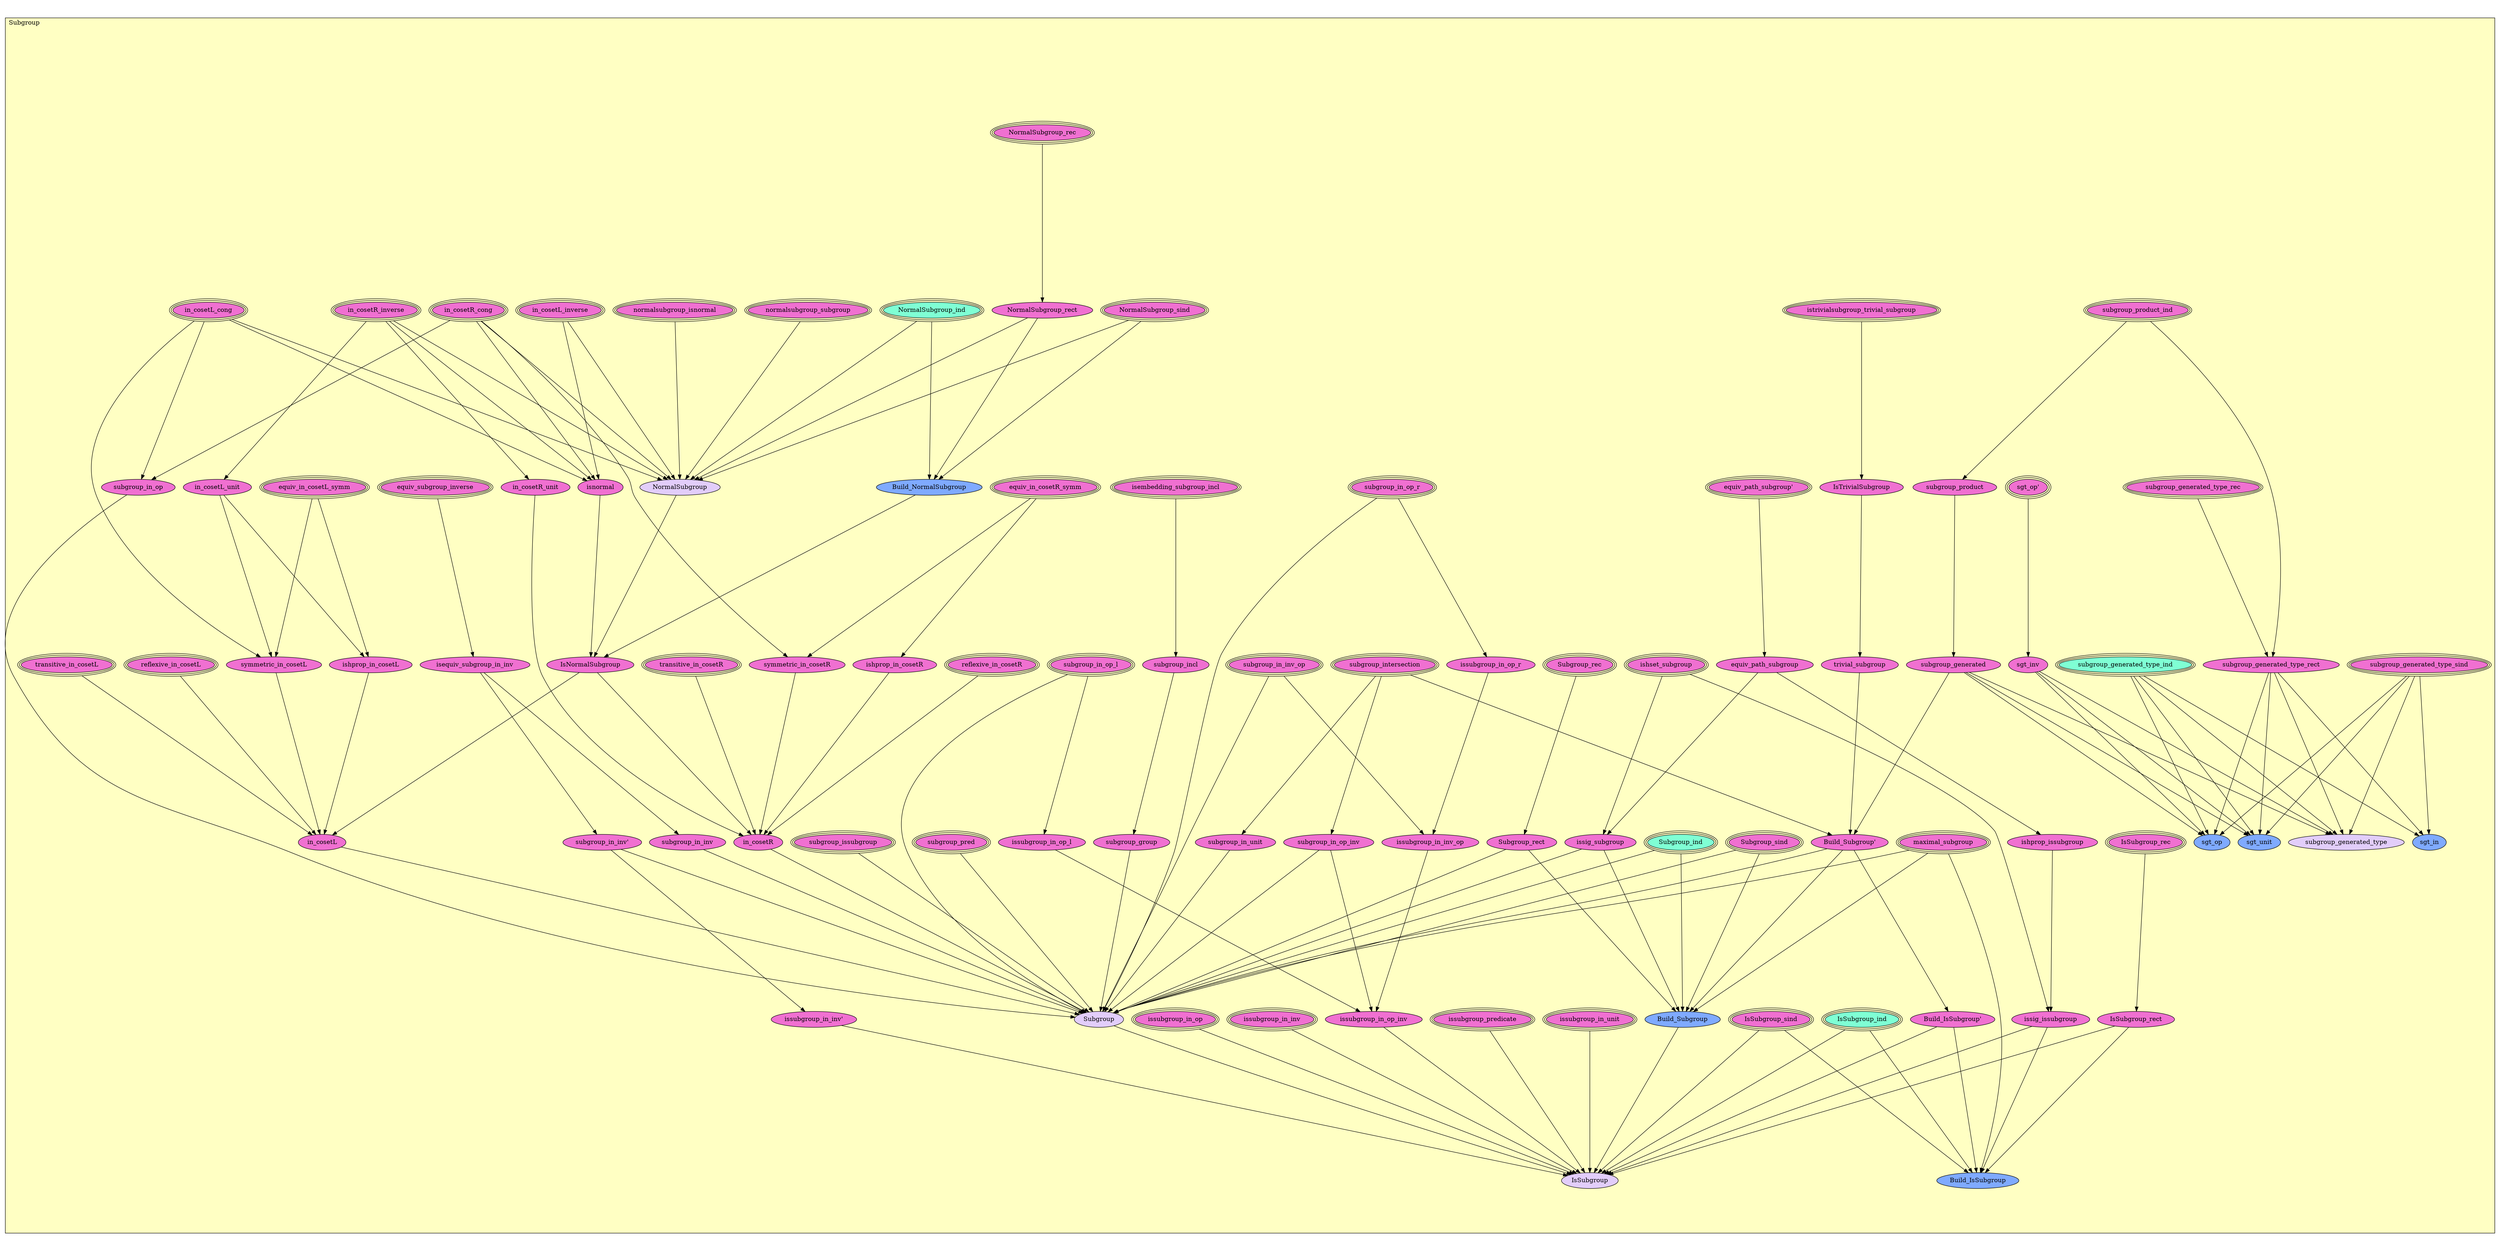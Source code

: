 digraph HoTT_Algebra_Groups_Subgroup {
  graph [ratio=0.5]
  node [style=filled]
Subgroup_subgroup_product_ind [label="subgroup_product_ind", URL=<Subgroup.html#subgroup_product_ind>, peripheries=3, fillcolor="#F070D1"] ;
Subgroup_subgroup_product [label="subgroup_product", URL=<Subgroup.html#subgroup_product>, fillcolor="#F070D1"] ;
Subgroup_subgroup_generated [label="subgroup_generated", URL=<Subgroup.html#subgroup_generated>, fillcolor="#F070D1"] ;
Subgroup_sgt_op_ [label="sgt_op'", URL=<Subgroup.html#sgt_op'>, peripheries=3, fillcolor="#F070D1"] ;
Subgroup_sgt_inv [label="sgt_inv", URL=<Subgroup.html#sgt_inv>, fillcolor="#F070D1"] ;
Subgroup_subgroup_generated_type_sind [label="subgroup_generated_type_sind", URL=<Subgroup.html#subgroup_generated_type_sind>, peripheries=3, fillcolor="#F070D1"] ;
Subgroup_subgroup_generated_type_rec [label="subgroup_generated_type_rec", URL=<Subgroup.html#subgroup_generated_type_rec>, peripheries=3, fillcolor="#F070D1"] ;
Subgroup_subgroup_generated_type_ind [label="subgroup_generated_type_ind", URL=<Subgroup.html#subgroup_generated_type_ind>, peripheries=3, fillcolor="#7FFFD4"] ;
Subgroup_subgroup_generated_type_rect [label="subgroup_generated_type_rect", URL=<Subgroup.html#subgroup_generated_type_rect>, fillcolor="#F070D1"] ;
Subgroup_sgt_op [label="sgt_op", URL=<Subgroup.html#sgt_op>, fillcolor="#7FAAFF"] ;
Subgroup_sgt_unit [label="sgt_unit", URL=<Subgroup.html#sgt_unit>, fillcolor="#7FAAFF"] ;
Subgroup_sgt_in [label="sgt_in", URL=<Subgroup.html#sgt_in>, fillcolor="#7FAAFF"] ;
Subgroup_subgroup_generated_type [label="subgroup_generated_type", URL=<Subgroup.html#subgroup_generated_type>, fillcolor="#E2CDFA"] ;
Subgroup_subgroup_intersection [label="subgroup_intersection", URL=<Subgroup.html#subgroup_intersection>, peripheries=3, fillcolor="#F070D1"] ;
Subgroup_istrivialsubgroup_trivial_subgroup [label="istrivialsubgroup_trivial_subgroup", URL=<Subgroup.html#istrivialsubgroup_trivial_subgroup>, peripheries=3, fillcolor="#F070D1"] ;
Subgroup_IsTrivialSubgroup [label="IsTrivialSubgroup", URL=<Subgroup.html#IsTrivialSubgroup>, fillcolor="#F070D1"] ;
Subgroup_in_cosetR_cong [label="in_cosetR_cong", URL=<Subgroup.html#in_cosetR_cong>, peripheries=3, fillcolor="#F070D1"] ;
Subgroup_in_cosetL_cong [label="in_cosetL_cong", URL=<Subgroup.html#in_cosetL_cong>, peripheries=3, fillcolor="#F070D1"] ;
Subgroup_in_cosetR_inverse [label="in_cosetR_inverse", URL=<Subgroup.html#in_cosetR_inverse>, peripheries=3, fillcolor="#F070D1"] ;
Subgroup_in_cosetL_inverse [label="in_cosetL_inverse", URL=<Subgroup.html#in_cosetL_inverse>, peripheries=3, fillcolor="#F070D1"] ;
Subgroup_normalsubgroup_isnormal [label="normalsubgroup_isnormal", URL=<Subgroup.html#normalsubgroup_isnormal>, peripheries=3, fillcolor="#F070D1"] ;
Subgroup_normalsubgroup_subgroup [label="normalsubgroup_subgroup", URL=<Subgroup.html#normalsubgroup_subgroup>, peripheries=3, fillcolor="#F070D1"] ;
Subgroup_NormalSubgroup_sind [label="NormalSubgroup_sind", URL=<Subgroup.html#NormalSubgroup_sind>, peripheries=3, fillcolor="#F070D1"] ;
Subgroup_NormalSubgroup_rec [label="NormalSubgroup_rec", URL=<Subgroup.html#NormalSubgroup_rec>, peripheries=3, fillcolor="#F070D1"] ;
Subgroup_NormalSubgroup_ind [label="NormalSubgroup_ind", URL=<Subgroup.html#NormalSubgroup_ind>, peripheries=3, fillcolor="#7FFFD4"] ;
Subgroup_NormalSubgroup_rect [label="NormalSubgroup_rect", URL=<Subgroup.html#NormalSubgroup_rect>, fillcolor="#F070D1"] ;
Subgroup_Build_NormalSubgroup [label="Build_NormalSubgroup", URL=<Subgroup.html#Build_NormalSubgroup>, fillcolor="#7FAAFF"] ;
Subgroup_NormalSubgroup [label="NormalSubgroup", URL=<Subgroup.html#NormalSubgroup>, fillcolor="#E2CDFA"] ;
Subgroup_isnormal [label="isnormal", URL=<Subgroup.html#isnormal>, fillcolor="#F070D1"] ;
Subgroup_IsNormalSubgroup [label="IsNormalSubgroup", URL=<Subgroup.html#IsNormalSubgroup>, fillcolor="#F070D1"] ;
Subgroup_equiv_in_cosetR_symm [label="equiv_in_cosetR_symm", URL=<Subgroup.html#equiv_in_cosetR_symm>, peripheries=3, fillcolor="#F070D1"] ;
Subgroup_equiv_in_cosetL_symm [label="equiv_in_cosetL_symm", URL=<Subgroup.html#equiv_in_cosetL_symm>, peripheries=3, fillcolor="#F070D1"] ;
Subgroup_in_cosetR_unit [label="in_cosetR_unit", URL=<Subgroup.html#in_cosetR_unit>, fillcolor="#F070D1"] ;
Subgroup_in_cosetL_unit [label="in_cosetL_unit", URL=<Subgroup.html#in_cosetL_unit>, fillcolor="#F070D1"] ;
Subgroup_transitive_in_cosetR [label="transitive_in_cosetR", URL=<Subgroup.html#transitive_in_cosetR>, peripheries=3, fillcolor="#F070D1"] ;
Subgroup_transitive_in_cosetL [label="transitive_in_cosetL", URL=<Subgroup.html#transitive_in_cosetL>, peripheries=3, fillcolor="#F070D1"] ;
Subgroup_symmetric_in_cosetR [label="symmetric_in_cosetR", URL=<Subgroup.html#symmetric_in_cosetR>, fillcolor="#F070D1"] ;
Subgroup_symmetric_in_cosetL [label="symmetric_in_cosetL", URL=<Subgroup.html#symmetric_in_cosetL>, fillcolor="#F070D1"] ;
Subgroup_reflexive_in_cosetR [label="reflexive_in_cosetR", URL=<Subgroup.html#reflexive_in_cosetR>, peripheries=3, fillcolor="#F070D1"] ;
Subgroup_reflexive_in_cosetL [label="reflexive_in_cosetL", URL=<Subgroup.html#reflexive_in_cosetL>, peripheries=3, fillcolor="#F070D1"] ;
Subgroup_ishprop_in_cosetR [label="ishprop_in_cosetR", URL=<Subgroup.html#ishprop_in_cosetR>, fillcolor="#F070D1"] ;
Subgroup_ishprop_in_cosetL [label="ishprop_in_cosetL", URL=<Subgroup.html#ishprop_in_cosetL>, fillcolor="#F070D1"] ;
Subgroup_in_cosetR [label="in_cosetR", URL=<Subgroup.html#in_cosetR>, fillcolor="#F070D1"] ;
Subgroup_in_cosetL [label="in_cosetL", URL=<Subgroup.html#in_cosetL>, fillcolor="#F070D1"] ;
Subgroup_ishset_subgroup [label="ishset_subgroup", URL=<Subgroup.html#ishset_subgroup>, peripheries=3, fillcolor="#F070D1"] ;
Subgroup_equiv_path_subgroup_ [label="equiv_path_subgroup'", URL=<Subgroup.html#equiv_path_subgroup'>, peripheries=3, fillcolor="#F070D1"] ;
Subgroup_equiv_path_subgroup [label="equiv_path_subgroup", URL=<Subgroup.html#equiv_path_subgroup>, fillcolor="#F070D1"] ;
Subgroup_maximal_subgroup [label="maximal_subgroup", URL=<Subgroup.html#maximal_subgroup>, peripheries=3, fillcolor="#F070D1"] ;
Subgroup_trivial_subgroup [label="trivial_subgroup", URL=<Subgroup.html#trivial_subgroup>, fillcolor="#F070D1"] ;
Subgroup_issig_subgroup [label="issig_subgroup", URL=<Subgroup.html#issig_subgroup>, fillcolor="#F070D1"] ;
Subgroup_isembedding_subgroup_incl [label="isembedding_subgroup_incl", URL=<Subgroup.html#isembedding_subgroup_incl>, peripheries=3, fillcolor="#F070D1"] ;
Subgroup_subgroup_incl [label="subgroup_incl", URL=<Subgroup.html#subgroup_incl>, fillcolor="#F070D1"] ;
Subgroup_subgroup_group [label="subgroup_group", URL=<Subgroup.html#subgroup_group>, fillcolor="#F070D1"] ;
Subgroup_equiv_subgroup_inverse [label="equiv_subgroup_inverse", URL=<Subgroup.html#equiv_subgroup_inverse>, peripheries=3, fillcolor="#F070D1"] ;
Subgroup_isequiv_subgroup_in_inv [label="isequiv_subgroup_in_inv", URL=<Subgroup.html#isequiv_subgroup_in_inv>, fillcolor="#F070D1"] ;
Subgroup_subgroup_in_op_r [label="subgroup_in_op_r", URL=<Subgroup.html#subgroup_in_op_r>, peripheries=3, fillcolor="#F070D1"] ;
Subgroup_subgroup_in_op_l [label="subgroup_in_op_l", URL=<Subgroup.html#subgroup_in_op_l>, peripheries=3, fillcolor="#F070D1"] ;
Subgroup_subgroup_in_inv_op [label="subgroup_in_inv_op", URL=<Subgroup.html#subgroup_in_inv_op>, peripheries=3, fillcolor="#F070D1"] ;
Subgroup_subgroup_in_op_inv [label="subgroup_in_op_inv", URL=<Subgroup.html#subgroup_in_op_inv>, fillcolor="#F070D1"] ;
Subgroup_subgroup_in_op [label="subgroup_in_op", URL=<Subgroup.html#subgroup_in_op>, fillcolor="#F070D1"] ;
Subgroup_subgroup_in_inv_ [label="subgroup_in_inv'", URL=<Subgroup.html#subgroup_in_inv'>, fillcolor="#F070D1"] ;
Subgroup_subgroup_in_inv [label="subgroup_in_inv", URL=<Subgroup.html#subgroup_in_inv>, fillcolor="#F070D1"] ;
Subgroup_subgroup_in_unit [label="subgroup_in_unit", URL=<Subgroup.html#subgroup_in_unit>, fillcolor="#F070D1"] ;
Subgroup_Build_Subgroup_ [label="Build_Subgroup'", URL=<Subgroup.html#Build_Subgroup'>, fillcolor="#F070D1"] ;
Subgroup_subgroup_issubgroup [label="subgroup_issubgroup", URL=<Subgroup.html#subgroup_issubgroup>, peripheries=3, fillcolor="#F070D1"] ;
Subgroup_subgroup_pred [label="subgroup_pred", URL=<Subgroup.html#subgroup_pred>, peripheries=3, fillcolor="#F070D1"] ;
Subgroup_Subgroup_sind [label="Subgroup_sind", URL=<Subgroup.html#Subgroup_sind>, peripheries=3, fillcolor="#F070D1"] ;
Subgroup_Subgroup_rec [label="Subgroup_rec", URL=<Subgroup.html#Subgroup_rec>, peripheries=3, fillcolor="#F070D1"] ;
Subgroup_Subgroup_ind [label="Subgroup_ind", URL=<Subgroup.html#Subgroup_ind>, peripheries=3, fillcolor="#7FFFD4"] ;
Subgroup_Subgroup_rect [label="Subgroup_rect", URL=<Subgroup.html#Subgroup_rect>, fillcolor="#F070D1"] ;
Subgroup_Build_Subgroup [label="Build_Subgroup", URL=<Subgroup.html#Build_Subgroup>, fillcolor="#7FAAFF"] ;
Subgroup_Subgroup [label="Subgroup", URL=<Subgroup.html#Subgroup>, fillcolor="#E2CDFA"] ;
Subgroup_ishprop_issubgroup [label="ishprop_issubgroup", URL=<Subgroup.html#ishprop_issubgroup>, fillcolor="#F070D1"] ;
Subgroup_issig_issubgroup [label="issig_issubgroup", URL=<Subgroup.html#issig_issubgroup>, fillcolor="#F070D1"] ;
Subgroup_issubgroup_in_op_r [label="issubgroup_in_op_r", URL=<Subgroup.html#issubgroup_in_op_r>, fillcolor="#F070D1"] ;
Subgroup_issubgroup_in_op_l [label="issubgroup_in_op_l", URL=<Subgroup.html#issubgroup_in_op_l>, fillcolor="#F070D1"] ;
Subgroup_issubgroup_in_inv_op [label="issubgroup_in_inv_op", URL=<Subgroup.html#issubgroup_in_inv_op>, fillcolor="#F070D1"] ;
Subgroup_issubgroup_in_inv_ [label="issubgroup_in_inv'", URL=<Subgroup.html#issubgroup_in_inv'>, fillcolor="#F070D1"] ;
Subgroup_issubgroup_in_op_inv [label="issubgroup_in_op_inv", URL=<Subgroup.html#issubgroup_in_op_inv>, fillcolor="#F070D1"] ;
Subgroup_Build_IsSubgroup_ [label="Build_IsSubgroup'", URL=<Subgroup.html#Build_IsSubgroup'>, fillcolor="#F070D1"] ;
Subgroup_issubgroup_in_inv [label="issubgroup_in_inv", URL=<Subgroup.html#issubgroup_in_inv>, peripheries=3, fillcolor="#F070D1"] ;
Subgroup_issubgroup_in_op [label="issubgroup_in_op", URL=<Subgroup.html#issubgroup_in_op>, peripheries=3, fillcolor="#F070D1"] ;
Subgroup_issubgroup_in_unit [label="issubgroup_in_unit", URL=<Subgroup.html#issubgroup_in_unit>, peripheries=3, fillcolor="#F070D1"] ;
Subgroup_issubgroup_predicate [label="issubgroup_predicate", URL=<Subgroup.html#issubgroup_predicate>, peripheries=3, fillcolor="#F070D1"] ;
Subgroup_IsSubgroup_sind [label="IsSubgroup_sind", URL=<Subgroup.html#IsSubgroup_sind>, peripheries=3, fillcolor="#F070D1"] ;
Subgroup_IsSubgroup_rec [label="IsSubgroup_rec", URL=<Subgroup.html#IsSubgroup_rec>, peripheries=3, fillcolor="#F070D1"] ;
Subgroup_IsSubgroup_ind [label="IsSubgroup_ind", URL=<Subgroup.html#IsSubgroup_ind>, peripheries=3, fillcolor="#7FFFD4"] ;
Subgroup_IsSubgroup_rect [label="IsSubgroup_rect", URL=<Subgroup.html#IsSubgroup_rect>, fillcolor="#F070D1"] ;
Subgroup_Build_IsSubgroup [label="Build_IsSubgroup", URL=<Subgroup.html#Build_IsSubgroup>, fillcolor="#7FAAFF"] ;
Subgroup_IsSubgroup [label="IsSubgroup", URL=<Subgroup.html#IsSubgroup>, fillcolor="#E2CDFA"] ;
  Subgroup_subgroup_product_ind -> Subgroup_subgroup_product [] ;
  Subgroup_subgroup_product_ind -> Subgroup_subgroup_generated_type_rect [] ;
  Subgroup_subgroup_product -> Subgroup_subgroup_generated [] ;
  Subgroup_subgroup_generated -> Subgroup_sgt_op [] ;
  Subgroup_subgroup_generated -> Subgroup_sgt_unit [] ;
  Subgroup_subgroup_generated -> Subgroup_subgroup_generated_type [] ;
  Subgroup_subgroup_generated -> Subgroup_Build_Subgroup_ [] ;
  Subgroup_sgt_op_ -> Subgroup_sgt_inv [] ;
  Subgroup_sgt_inv -> Subgroup_sgt_op [] ;
  Subgroup_sgt_inv -> Subgroup_sgt_unit [] ;
  Subgroup_sgt_inv -> Subgroup_subgroup_generated_type [] ;
  Subgroup_subgroup_generated_type_sind -> Subgroup_sgt_op [] ;
  Subgroup_subgroup_generated_type_sind -> Subgroup_sgt_unit [] ;
  Subgroup_subgroup_generated_type_sind -> Subgroup_sgt_in [] ;
  Subgroup_subgroup_generated_type_sind -> Subgroup_subgroup_generated_type [] ;
  Subgroup_subgroup_generated_type_rec -> Subgroup_subgroup_generated_type_rect [] ;
  Subgroup_subgroup_generated_type_ind -> Subgroup_sgt_op [] ;
  Subgroup_subgroup_generated_type_ind -> Subgroup_sgt_unit [] ;
  Subgroup_subgroup_generated_type_ind -> Subgroup_sgt_in [] ;
  Subgroup_subgroup_generated_type_ind -> Subgroup_subgroup_generated_type [] ;
  Subgroup_subgroup_generated_type_rect -> Subgroup_sgt_op [] ;
  Subgroup_subgroup_generated_type_rect -> Subgroup_sgt_unit [] ;
  Subgroup_subgroup_generated_type_rect -> Subgroup_sgt_in [] ;
  Subgroup_subgroup_generated_type_rect -> Subgroup_subgroup_generated_type [] ;
  Subgroup_subgroup_intersection -> Subgroup_subgroup_in_op_inv [] ;
  Subgroup_subgroup_intersection -> Subgroup_subgroup_in_unit [] ;
  Subgroup_subgroup_intersection -> Subgroup_Build_Subgroup_ [] ;
  Subgroup_istrivialsubgroup_trivial_subgroup -> Subgroup_IsTrivialSubgroup [] ;
  Subgroup_IsTrivialSubgroup -> Subgroup_trivial_subgroup [] ;
  Subgroup_in_cosetR_cong -> Subgroup_NormalSubgroup [] ;
  Subgroup_in_cosetR_cong -> Subgroup_isnormal [] ;
  Subgroup_in_cosetR_cong -> Subgroup_symmetric_in_cosetR [] ;
  Subgroup_in_cosetR_cong -> Subgroup_subgroup_in_op [] ;
  Subgroup_in_cosetL_cong -> Subgroup_NormalSubgroup [] ;
  Subgroup_in_cosetL_cong -> Subgroup_isnormal [] ;
  Subgroup_in_cosetL_cong -> Subgroup_symmetric_in_cosetL [] ;
  Subgroup_in_cosetL_cong -> Subgroup_subgroup_in_op [] ;
  Subgroup_in_cosetR_inverse -> Subgroup_NormalSubgroup [] ;
  Subgroup_in_cosetR_inverse -> Subgroup_isnormal [] ;
  Subgroup_in_cosetR_inverse -> Subgroup_in_cosetR_unit [] ;
  Subgroup_in_cosetR_inverse -> Subgroup_in_cosetL_unit [] ;
  Subgroup_in_cosetL_inverse -> Subgroup_NormalSubgroup [] ;
  Subgroup_in_cosetL_inverse -> Subgroup_isnormal [] ;
  Subgroup_normalsubgroup_isnormal -> Subgroup_NormalSubgroup [] ;
  Subgroup_normalsubgroup_subgroup -> Subgroup_NormalSubgroup [] ;
  Subgroup_NormalSubgroup_sind -> Subgroup_Build_NormalSubgroup [] ;
  Subgroup_NormalSubgroup_sind -> Subgroup_NormalSubgroup [] ;
  Subgroup_NormalSubgroup_rec -> Subgroup_NormalSubgroup_rect [] ;
  Subgroup_NormalSubgroup_ind -> Subgroup_Build_NormalSubgroup [] ;
  Subgroup_NormalSubgroup_ind -> Subgroup_NormalSubgroup [] ;
  Subgroup_NormalSubgroup_rect -> Subgroup_Build_NormalSubgroup [] ;
  Subgroup_NormalSubgroup_rect -> Subgroup_NormalSubgroup [] ;
  Subgroup_Build_NormalSubgroup -> Subgroup_IsNormalSubgroup [] ;
  Subgroup_NormalSubgroup -> Subgroup_IsNormalSubgroup [] ;
  Subgroup_isnormal -> Subgroup_IsNormalSubgroup [] ;
  Subgroup_IsNormalSubgroup -> Subgroup_in_cosetR [] ;
  Subgroup_IsNormalSubgroup -> Subgroup_in_cosetL [] ;
  Subgroup_equiv_in_cosetR_symm -> Subgroup_symmetric_in_cosetR [] ;
  Subgroup_equiv_in_cosetR_symm -> Subgroup_ishprop_in_cosetR [] ;
  Subgroup_equiv_in_cosetL_symm -> Subgroup_symmetric_in_cosetL [] ;
  Subgroup_equiv_in_cosetL_symm -> Subgroup_ishprop_in_cosetL [] ;
  Subgroup_in_cosetR_unit -> Subgroup_in_cosetR [] ;
  Subgroup_in_cosetL_unit -> Subgroup_symmetric_in_cosetL [] ;
  Subgroup_in_cosetL_unit -> Subgroup_ishprop_in_cosetL [] ;
  Subgroup_transitive_in_cosetR -> Subgroup_in_cosetR [] ;
  Subgroup_transitive_in_cosetL -> Subgroup_in_cosetL [] ;
  Subgroup_symmetric_in_cosetR -> Subgroup_in_cosetR [] ;
  Subgroup_symmetric_in_cosetL -> Subgroup_in_cosetL [] ;
  Subgroup_reflexive_in_cosetR -> Subgroup_in_cosetR [] ;
  Subgroup_reflexive_in_cosetL -> Subgroup_in_cosetL [] ;
  Subgroup_ishprop_in_cosetR -> Subgroup_in_cosetR [] ;
  Subgroup_ishprop_in_cosetL -> Subgroup_in_cosetL [] ;
  Subgroup_in_cosetR -> Subgroup_Subgroup [] ;
  Subgroup_in_cosetL -> Subgroup_Subgroup [] ;
  Subgroup_ishset_subgroup -> Subgroup_issig_subgroup [] ;
  Subgroup_ishset_subgroup -> Subgroup_issig_issubgroup [] ;
  Subgroup_equiv_path_subgroup_ -> Subgroup_equiv_path_subgroup [] ;
  Subgroup_equiv_path_subgroup -> Subgroup_issig_subgroup [] ;
  Subgroup_equiv_path_subgroup -> Subgroup_ishprop_issubgroup [] ;
  Subgroup_maximal_subgroup -> Subgroup_Build_Subgroup [] ;
  Subgroup_maximal_subgroup -> Subgroup_Subgroup [] ;
  Subgroup_maximal_subgroup -> Subgroup_Build_IsSubgroup [] ;
  Subgroup_trivial_subgroup -> Subgroup_Build_Subgroup_ [] ;
  Subgroup_issig_subgroup -> Subgroup_Build_Subgroup [] ;
  Subgroup_issig_subgroup -> Subgroup_Subgroup [] ;
  Subgroup_isembedding_subgroup_incl -> Subgroup_subgroup_incl [] ;
  Subgroup_subgroup_incl -> Subgroup_subgroup_group [] ;
  Subgroup_subgroup_group -> Subgroup_Subgroup [] ;
  Subgroup_equiv_subgroup_inverse -> Subgroup_isequiv_subgroup_in_inv [] ;
  Subgroup_isequiv_subgroup_in_inv -> Subgroup_subgroup_in_inv_ [] ;
  Subgroup_isequiv_subgroup_in_inv -> Subgroup_subgroup_in_inv [] ;
  Subgroup_subgroup_in_op_r -> Subgroup_Subgroup [] ;
  Subgroup_subgroup_in_op_r -> Subgroup_issubgroup_in_op_r [] ;
  Subgroup_subgroup_in_op_l -> Subgroup_Subgroup [] ;
  Subgroup_subgroup_in_op_l -> Subgroup_issubgroup_in_op_l [] ;
  Subgroup_subgroup_in_inv_op -> Subgroup_Subgroup [] ;
  Subgroup_subgroup_in_inv_op -> Subgroup_issubgroup_in_inv_op [] ;
  Subgroup_subgroup_in_op_inv -> Subgroup_Subgroup [] ;
  Subgroup_subgroup_in_op_inv -> Subgroup_issubgroup_in_op_inv [] ;
  Subgroup_subgroup_in_op -> Subgroup_Subgroup [] ;
  Subgroup_subgroup_in_inv_ -> Subgroup_Subgroup [] ;
  Subgroup_subgroup_in_inv_ -> Subgroup_issubgroup_in_inv_ [] ;
  Subgroup_subgroup_in_inv -> Subgroup_Subgroup [] ;
  Subgroup_subgroup_in_unit -> Subgroup_Subgroup [] ;
  Subgroup_Build_Subgroup_ -> Subgroup_Build_Subgroup [] ;
  Subgroup_Build_Subgroup_ -> Subgroup_Subgroup [] ;
  Subgroup_Build_Subgroup_ -> Subgroup_Build_IsSubgroup_ [] ;
  Subgroup_subgroup_issubgroup -> Subgroup_Subgroup [] ;
  Subgroup_subgroup_pred -> Subgroup_Subgroup [] ;
  Subgroup_Subgroup_sind -> Subgroup_Build_Subgroup [] ;
  Subgroup_Subgroup_sind -> Subgroup_Subgroup [] ;
  Subgroup_Subgroup_rec -> Subgroup_Subgroup_rect [] ;
  Subgroup_Subgroup_ind -> Subgroup_Build_Subgroup [] ;
  Subgroup_Subgroup_ind -> Subgroup_Subgroup [] ;
  Subgroup_Subgroup_rect -> Subgroup_Build_Subgroup [] ;
  Subgroup_Subgroup_rect -> Subgroup_Subgroup [] ;
  Subgroup_Build_Subgroup -> Subgroup_IsSubgroup [] ;
  Subgroup_Subgroup -> Subgroup_IsSubgroup [] ;
  Subgroup_ishprop_issubgroup -> Subgroup_issig_issubgroup [] ;
  Subgroup_issig_issubgroup -> Subgroup_Build_IsSubgroup [] ;
  Subgroup_issig_issubgroup -> Subgroup_IsSubgroup [] ;
  Subgroup_issubgroup_in_op_r -> Subgroup_issubgroup_in_inv_op [] ;
  Subgroup_issubgroup_in_op_l -> Subgroup_issubgroup_in_op_inv [] ;
  Subgroup_issubgroup_in_inv_op -> Subgroup_issubgroup_in_op_inv [] ;
  Subgroup_issubgroup_in_inv_ -> Subgroup_IsSubgroup [] ;
  Subgroup_issubgroup_in_op_inv -> Subgroup_IsSubgroup [] ;
  Subgroup_Build_IsSubgroup_ -> Subgroup_Build_IsSubgroup [] ;
  Subgroup_Build_IsSubgroup_ -> Subgroup_IsSubgroup [] ;
  Subgroup_issubgroup_in_inv -> Subgroup_IsSubgroup [] ;
  Subgroup_issubgroup_in_op -> Subgroup_IsSubgroup [] ;
  Subgroup_issubgroup_in_unit -> Subgroup_IsSubgroup [] ;
  Subgroup_issubgroup_predicate -> Subgroup_IsSubgroup [] ;
  Subgroup_IsSubgroup_sind -> Subgroup_Build_IsSubgroup [] ;
  Subgroup_IsSubgroup_sind -> Subgroup_IsSubgroup [] ;
  Subgroup_IsSubgroup_rec -> Subgroup_IsSubgroup_rect [] ;
  Subgroup_IsSubgroup_ind -> Subgroup_Build_IsSubgroup [] ;
  Subgroup_IsSubgroup_ind -> Subgroup_IsSubgroup [] ;
  Subgroup_IsSubgroup_rect -> Subgroup_Build_IsSubgroup [] ;
  Subgroup_IsSubgroup_rect -> Subgroup_IsSubgroup [] ;
subgraph cluster_Subgroup { label="Subgroup"; fillcolor="#FFFFC3"; labeljust=l; style=filled 
Subgroup_IsSubgroup; Subgroup_Build_IsSubgroup; Subgroup_IsSubgroup_rect; Subgroup_IsSubgroup_ind; Subgroup_IsSubgroup_rec; Subgroup_IsSubgroup_sind; Subgroup_issubgroup_predicate; Subgroup_issubgroup_in_unit; Subgroup_issubgroup_in_op; Subgroup_issubgroup_in_inv; Subgroup_Build_IsSubgroup_; Subgroup_issubgroup_in_op_inv; Subgroup_issubgroup_in_inv_; Subgroup_issubgroup_in_inv_op; Subgroup_issubgroup_in_op_l; Subgroup_issubgroup_in_op_r; Subgroup_issig_issubgroup; Subgroup_ishprop_issubgroup; Subgroup_Subgroup; Subgroup_Build_Subgroup; Subgroup_Subgroup_rect; Subgroup_Subgroup_ind; Subgroup_Subgroup_rec; Subgroup_Subgroup_sind; Subgroup_subgroup_pred; Subgroup_subgroup_issubgroup; Subgroup_Build_Subgroup_; Subgroup_subgroup_in_unit; Subgroup_subgroup_in_inv; Subgroup_subgroup_in_inv_; Subgroup_subgroup_in_op; Subgroup_subgroup_in_op_inv; Subgroup_subgroup_in_inv_op; Subgroup_subgroup_in_op_l; Subgroup_subgroup_in_op_r; Subgroup_isequiv_subgroup_in_inv; Subgroup_equiv_subgroup_inverse; Subgroup_subgroup_group; Subgroup_subgroup_incl; Subgroup_isembedding_subgroup_incl; Subgroup_issig_subgroup; Subgroup_trivial_subgroup; Subgroup_maximal_subgroup; Subgroup_equiv_path_subgroup; Subgroup_equiv_path_subgroup_; Subgroup_ishset_subgroup; Subgroup_in_cosetL; Subgroup_in_cosetR; Subgroup_ishprop_in_cosetL; Subgroup_ishprop_in_cosetR; Subgroup_reflexive_in_cosetL; Subgroup_reflexive_in_cosetR; Subgroup_symmetric_in_cosetL; Subgroup_symmetric_in_cosetR; Subgroup_transitive_in_cosetL; Subgroup_transitive_in_cosetR; Subgroup_in_cosetL_unit; Subgroup_in_cosetR_unit; Subgroup_equiv_in_cosetL_symm; Subgroup_equiv_in_cosetR_symm; Subgroup_IsNormalSubgroup; Subgroup_isnormal; Subgroup_NormalSubgroup; Subgroup_Build_NormalSubgroup; Subgroup_NormalSubgroup_rect; Subgroup_NormalSubgroup_ind; Subgroup_NormalSubgroup_rec; Subgroup_NormalSubgroup_sind; Subgroup_normalsubgroup_subgroup; Subgroup_normalsubgroup_isnormal; Subgroup_in_cosetL_inverse; Subgroup_in_cosetR_inverse; Subgroup_in_cosetL_cong; Subgroup_in_cosetR_cong; Subgroup_IsTrivialSubgroup; Subgroup_istrivialsubgroup_trivial_subgroup; Subgroup_subgroup_intersection; Subgroup_subgroup_generated_type; Subgroup_sgt_in; Subgroup_sgt_unit; Subgroup_sgt_op; Subgroup_subgroup_generated_type_rect; Subgroup_subgroup_generated_type_ind; Subgroup_subgroup_generated_type_rec; Subgroup_subgroup_generated_type_sind; Subgroup_sgt_inv; Subgroup_sgt_op_; Subgroup_subgroup_generated; Subgroup_subgroup_product; Subgroup_subgroup_product_ind; };
} /* END */
